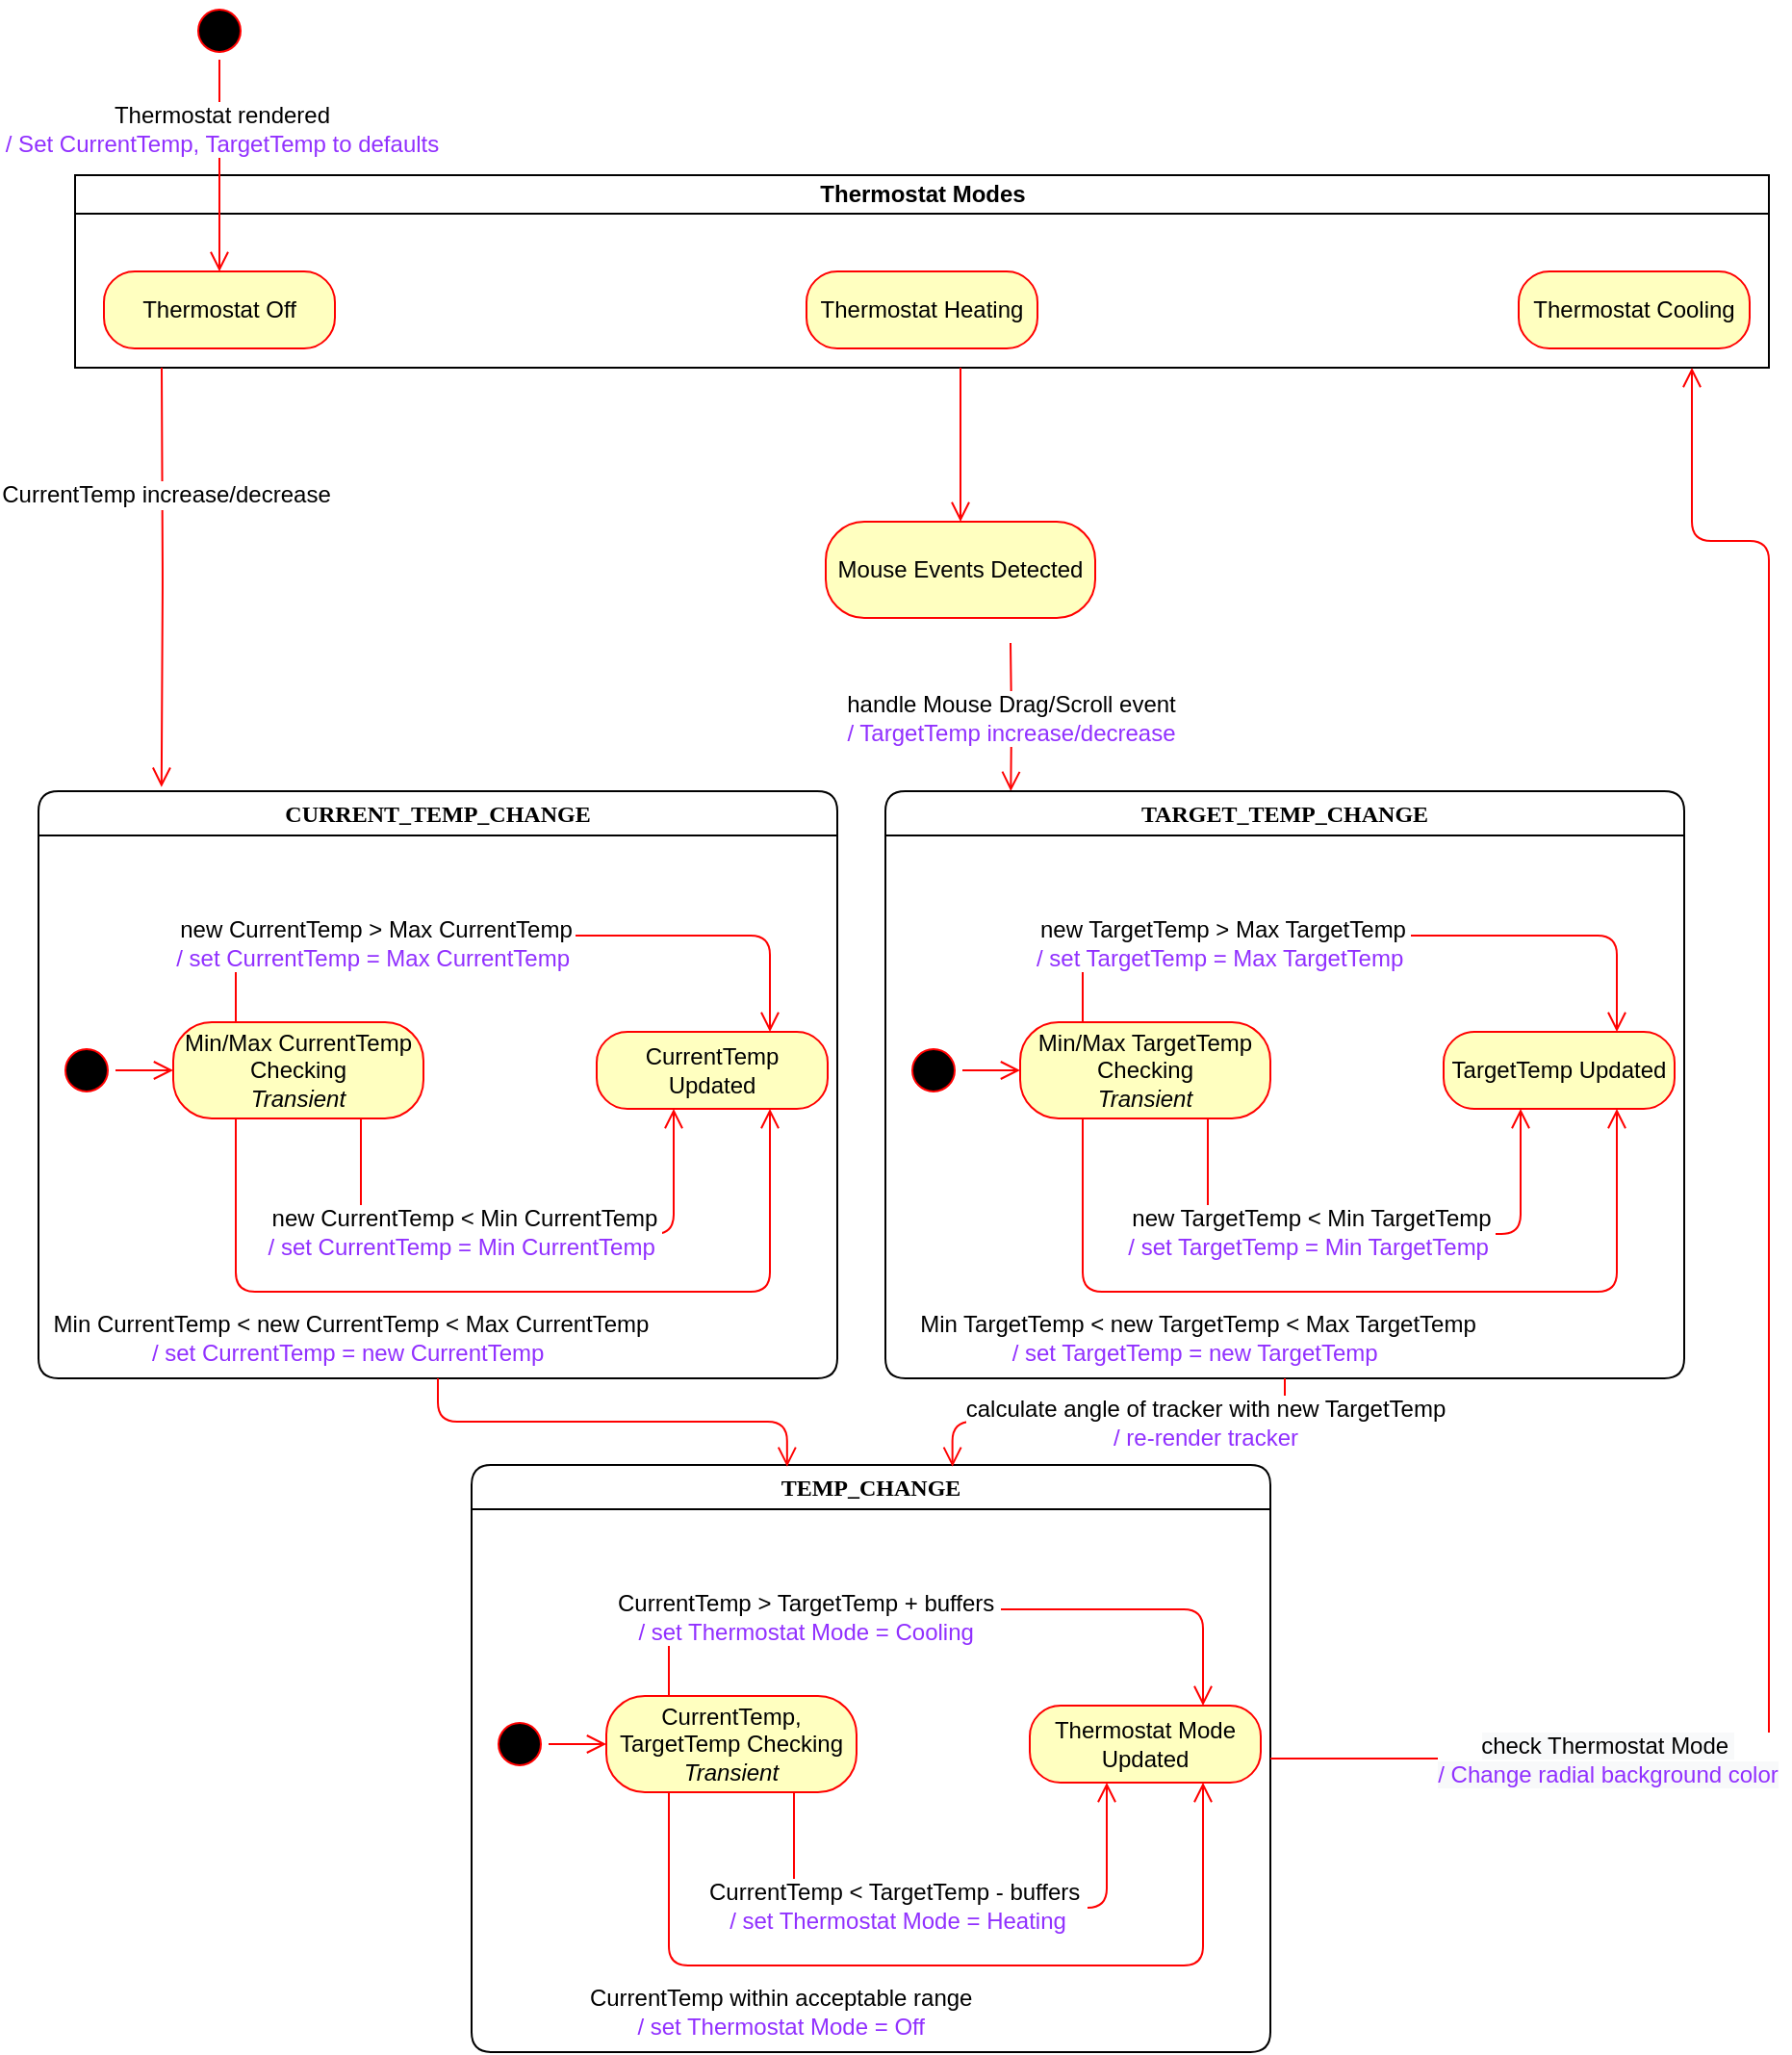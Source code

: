 <mxfile version="12.8.1" type="device"><diagram name="Page-1" id="58cdce13-f638-feb5-8d6f-7d28b1aa9fa0"><mxGraphModel dx="1408" dy="1549" grid="1" gridSize="10" guides="1" tooltips="1" connect="1" arrows="1" fold="1" page="1" pageScale="1" pageWidth="1100" pageHeight="850" background="#ffffff" math="0" shadow="0"><root><mxCell id="0"/><mxCell id="1" parent="0"/><mxCell id="YGzWjasKNhdl6fIMUjQo-86" value="Thermostat Modes" style="swimlane;html=1;startSize=20;horizontal=1;containerType=tree;" vertex="1" parent="1"><mxGeometry x="70" y="-720" width="880" height="100" as="geometry"/></mxCell><mxCell id="382b91b5511bd0f7-1" value="" style="ellipse;html=1;shape=startState;fillColor=#000000;strokeColor=#ff0000;rounded=1;shadow=0;comic=0;labelBackgroundColor=none;fontFamily=Verdana;fontSize=12;fontColor=#000000;align=center;direction=south;" parent="1" vertex="1"><mxGeometry x="130" y="-810" width="30" height="30" as="geometry"/></mxCell><mxCell id="YGzWjasKNhdl6fIMUjQo-4" value="Thermostat Off" style="rounded=1;whiteSpace=wrap;html=1;arcSize=40;fontColor=#000000;fillColor=#ffffc0;strokeColor=#ff0000;" vertex="1" parent="1"><mxGeometry x="85" y="-670" width="120" height="40" as="geometry"/></mxCell><mxCell id="YGzWjasKNhdl6fIMUjQo-5" value="" style="edgeStyle=orthogonalEdgeStyle;html=1;verticalAlign=bottom;endArrow=open;endSize=8;strokeColor=#ff0000;entryX=0.5;entryY=0;entryDx=0;entryDy=0;" edge="1" parent="1" target="YGzWjasKNhdl6fIMUjQo-37"><mxGeometry relative="1" as="geometry"><mxPoint x="520" y="-605" as="targetPoint"/><mxPoint x="530" y="-620" as="sourcePoint"/><Array as="points"><mxPoint x="530" y="-600"/><mxPoint x="530" y="-600"/></Array></mxGeometry></mxCell><mxCell id="YGzWjasKNhdl6fIMUjQo-6" value="Thermostat Heating" style="rounded=1;whiteSpace=wrap;html=1;arcSize=40;fontColor=#000000;fillColor=#ffffc0;strokeColor=#ff0000;" vertex="1" parent="1"><mxGeometry x="450" y="-670" width="120" height="40" as="geometry"/></mxCell><mxCell id="YGzWjasKNhdl6fIMUjQo-7" value="Thermostat Cooling" style="rounded=1;whiteSpace=wrap;html=1;arcSize=40;fontColor=#000000;fillColor=#ffffc0;strokeColor=#ff0000;" vertex="1" parent="1"><mxGeometry x="820" y="-670" width="120" height="40" as="geometry"/></mxCell><mxCell id="YGzWjasKNhdl6fIMUjQo-28" style="edgeStyle=orthogonalEdgeStyle;html=1;labelBackgroundColor=none;endArrow=open;endSize=8;strokeColor=#ff0000;fontFamily=Verdana;fontSize=12;align=left;entryX=0.154;entryY=-0.007;entryDx=0;entryDy=0;entryPerimeter=0;" edge="1" parent="1" target="YGzWjasKNhdl6fIMUjQo-47"><mxGeometry relative="1" as="geometry"><mxPoint x="115" y="-620" as="sourcePoint"/><mxPoint x="70" y="270" as="targetPoint"/><Array as="points"/></mxGeometry></mxCell><mxCell id="YGzWjasKNhdl6fIMUjQo-29" value="CurrentTemp increase/decrease" style="text;html=1;align=center;verticalAlign=middle;resizable=0;points=[];labelBackgroundColor=#ffffff;" vertex="1" connectable="0" parent="YGzWjasKNhdl6fIMUjQo-28"><mxGeometry x="-0.4" y="1" relative="1" as="geometry"><mxPoint as="offset"/></mxGeometry></mxCell><mxCell id="YGzWjasKNhdl6fIMUjQo-37" value="Mouse Events Detected" style="rounded=1;whiteSpace=wrap;html=1;arcSize=40;fontColor=#000000;fillColor=#ffffc0;strokeColor=#ff0000;" vertex="1" parent="1"><mxGeometry x="460" y="-540" width="140" height="50" as="geometry"/></mxCell><mxCell id="YGzWjasKNhdl6fIMUjQo-38" value="" style="edgeStyle=orthogonalEdgeStyle;html=1;verticalAlign=bottom;endArrow=open;endSize=8;strokeColor=#ff0000;entryX=0.157;entryY=0;entryDx=0;entryDy=0;entryPerimeter=0;" edge="1" parent="1" target="YGzWjasKNhdl6fIMUjQo-69"><mxGeometry relative="1" as="geometry"><mxPoint x="860" y="-425" as="targetPoint"/><mxPoint x="556" y="-477" as="sourcePoint"/></mxGeometry></mxCell><mxCell id="YGzWjasKNhdl6fIMUjQo-80" value="handle Mouse Drag/Scroll event&lt;br&gt;&lt;font color=&quot;#9130ff&quot;&gt;/ TargetTemp increase/decrease&lt;/font&gt;" style="text;html=1;align=center;verticalAlign=middle;resizable=0;points=[];labelBackgroundColor=#ffffff;" vertex="1" connectable="0" parent="YGzWjasKNhdl6fIMUjQo-38"><mxGeometry x="0.751" relative="1" as="geometry"><mxPoint y="-28" as="offset"/></mxGeometry></mxCell><mxCell id="YGzWjasKNhdl6fIMUjQo-47" value="CURRENT_TEMP_CHANGE" style="swimlane;whiteSpace=wrap;html=1;rounded=1;shadow=0;comic=0;labelBackgroundColor=none;strokeWidth=1;fontFamily=Verdana;fontSize=12;align=center;" vertex="1" parent="1"><mxGeometry x="51" y="-400" width="415" height="305" as="geometry"/></mxCell><mxCell id="YGzWjasKNhdl6fIMUjQo-48" value="" style="ellipse;html=1;shape=startState;fillColor=#000000;strokeColor=#ff0000;" vertex="1" parent="YGzWjasKNhdl6fIMUjQo-47"><mxGeometry x="10" y="130" width="30" height="30" as="geometry"/></mxCell><mxCell id="YGzWjasKNhdl6fIMUjQo-49" value="" style="edgeStyle=orthogonalEdgeStyle;html=1;verticalAlign=bottom;endArrow=open;endSize=8;strokeColor=#ff0000;entryX=0;entryY=0.5;entryDx=0;entryDy=0;" edge="1" parent="YGzWjasKNhdl6fIMUjQo-47" source="YGzWjasKNhdl6fIMUjQo-48" target="YGzWjasKNhdl6fIMUjQo-50"><mxGeometry relative="1" as="geometry"><mxPoint x="90" y="145" as="targetPoint"/></mxGeometry></mxCell><mxCell id="YGzWjasKNhdl6fIMUjQo-50" value="Min/Max CurrentTemp Checking&lt;br&gt;&lt;i&gt;Transient&lt;/i&gt;" style="rounded=1;whiteSpace=wrap;html=1;arcSize=40;fontColor=#000000;fillColor=#ffffc0;strokeColor=#ff0000;" vertex="1" parent="YGzWjasKNhdl6fIMUjQo-47"><mxGeometry x="70" y="120" width="130" height="50" as="geometry"/></mxCell><mxCell id="YGzWjasKNhdl6fIMUjQo-52" value="CurrentTemp Updated" style="rounded=1;whiteSpace=wrap;html=1;arcSize=40;fontColor=#000000;fillColor=#ffffc0;strokeColor=#ff0000;" vertex="1" parent="YGzWjasKNhdl6fIMUjQo-47"><mxGeometry x="290" y="125" width="120" height="40" as="geometry"/></mxCell><mxCell id="YGzWjasKNhdl6fIMUjQo-41" style="edgeStyle=orthogonalEdgeStyle;html=1;labelBackgroundColor=none;endArrow=open;endSize=8;strokeColor=#ff0000;fontFamily=Verdana;fontSize=12;align=left;entryX=0.75;entryY=0;entryDx=0;entryDy=0;exitX=0.25;exitY=0;exitDx=0;exitDy=0;" edge="1" parent="YGzWjasKNhdl6fIMUjQo-47" source="YGzWjasKNhdl6fIMUjQo-50" target="YGzWjasKNhdl6fIMUjQo-52"><mxGeometry relative="1" as="geometry"><mxPoint x="162.5" y="38" as="sourcePoint"/><mxPoint x="282.5" y="130" as="targetPoint"/><Array as="points"><mxPoint x="103" y="80"/><mxPoint x="263" y="80"/><mxPoint x="263" y="75"/><mxPoint x="380" y="75"/></Array></mxGeometry></mxCell><mxCell id="YGzWjasKNhdl6fIMUjQo-42" value="new CurrentTemp &amp;gt; Max CurrentTemp &lt;br&gt;&lt;font color=&quot;#9130ff&quot;&gt;/ set CurrentTemp = Max CurrentTemp&lt;/font&gt;&amp;nbsp;" style="text;html=1;align=center;verticalAlign=middle;resizable=0;points=[];labelBackgroundColor=#ffffff;" vertex="1" connectable="0" parent="YGzWjasKNhdl6fIMUjQo-41"><mxGeometry x="-0.4" y="1" relative="1" as="geometry"><mxPoint as="offset"/></mxGeometry></mxCell><mxCell id="YGzWjasKNhdl6fIMUjQo-43" style="edgeStyle=orthogonalEdgeStyle;html=1;labelBackgroundColor=none;endArrow=open;endSize=8;strokeColor=#ff0000;fontFamily=Verdana;fontSize=12;align=left;exitX=0.75;exitY=1;exitDx=0;exitDy=0;" edge="1" parent="YGzWjasKNhdl6fIMUjQo-47" source="YGzWjasKNhdl6fIMUjQo-50"><mxGeometry relative="1" as="geometry"><mxPoint x="80" y="165" as="sourcePoint"/><mxPoint x="330" y="165" as="targetPoint"/><Array as="points"><mxPoint x="168" y="230"/><mxPoint x="330" y="230"/></Array></mxGeometry></mxCell><mxCell id="YGzWjasKNhdl6fIMUjQo-44" value="new CurrentTemp &amp;lt; Min CurrentTemp &lt;br&gt;&lt;font color=&quot;#9130ff&quot;&gt;/ set CurrentTemp = Min CurrentTemp&lt;/font&gt;&amp;nbsp;" style="text;html=1;align=center;verticalAlign=middle;resizable=0;points=[];labelBackgroundColor=#ffffff;" vertex="1" connectable="0" parent="YGzWjasKNhdl6fIMUjQo-43"><mxGeometry x="-0.4" y="1" relative="1" as="geometry"><mxPoint x="27" as="offset"/></mxGeometry></mxCell><mxCell id="YGzWjasKNhdl6fIMUjQo-45" style="edgeStyle=orthogonalEdgeStyle;html=1;labelBackgroundColor=none;endArrow=open;endSize=8;strokeColor=#ff0000;fontFamily=Verdana;fontSize=12;align=left;exitX=0.25;exitY=1;exitDx=0;exitDy=0;entryX=0.75;entryY=1;entryDx=0;entryDy=0;" edge="1" parent="YGzWjasKNhdl6fIMUjQo-47" source="YGzWjasKNhdl6fIMUjQo-50" target="YGzWjasKNhdl6fIMUjQo-52"><mxGeometry relative="1" as="geometry"><mxPoint x="190" y="190" as="sourcePoint"/><mxPoint x="280" y="530" as="targetPoint"/><Array as="points"><mxPoint x="103" y="260"/><mxPoint x="380" y="260"/></Array></mxGeometry></mxCell><mxCell id="YGzWjasKNhdl6fIMUjQo-46" value="Min CurrentTemp &amp;lt; new CurrentTemp &amp;lt; Max CurrentTemp &lt;br&gt;&lt;font color=&quot;#9130ff&quot;&gt;/ set CurrentTemp = new CurrentTemp&lt;/font&gt;&amp;nbsp;" style="text;html=1;align=center;verticalAlign=middle;resizable=0;points=[];labelBackgroundColor=#ffffff;" vertex="1" connectable="0" parent="YGzWjasKNhdl6fIMUjQo-45"><mxGeometry x="-0.4" y="1" relative="1" as="geometry"><mxPoint x="10" y="25" as="offset"/></mxGeometry></mxCell><mxCell id="YGzWjasKNhdl6fIMUjQo-58" value="TEMP_CHANGE" style="swimlane;whiteSpace=wrap;html=1;rounded=1;shadow=0;comic=0;labelBackgroundColor=none;strokeWidth=1;fontFamily=Verdana;fontSize=12;align=center;" vertex="1" parent="1"><mxGeometry x="276" y="-50" width="415" height="305" as="geometry"/></mxCell><mxCell id="YGzWjasKNhdl6fIMUjQo-59" value="" style="ellipse;html=1;shape=startState;fillColor=#000000;strokeColor=#ff0000;" vertex="1" parent="YGzWjasKNhdl6fIMUjQo-58"><mxGeometry x="10" y="130" width="30" height="30" as="geometry"/></mxCell><mxCell id="YGzWjasKNhdl6fIMUjQo-60" value="" style="edgeStyle=orthogonalEdgeStyle;html=1;verticalAlign=bottom;endArrow=open;endSize=8;strokeColor=#ff0000;entryX=0;entryY=0.5;entryDx=0;entryDy=0;" edge="1" parent="YGzWjasKNhdl6fIMUjQo-58" source="YGzWjasKNhdl6fIMUjQo-59" target="YGzWjasKNhdl6fIMUjQo-61"><mxGeometry relative="1" as="geometry"><mxPoint x="90" y="145" as="targetPoint"/></mxGeometry></mxCell><mxCell id="YGzWjasKNhdl6fIMUjQo-61" value="CurrentTemp, TargetTemp Checking&lt;br&gt;&lt;i&gt;Transient&lt;/i&gt;" style="rounded=1;whiteSpace=wrap;html=1;arcSize=40;fontColor=#000000;fillColor=#ffffc0;strokeColor=#ff0000;" vertex="1" parent="YGzWjasKNhdl6fIMUjQo-58"><mxGeometry x="70" y="120" width="130" height="50" as="geometry"/></mxCell><mxCell id="YGzWjasKNhdl6fIMUjQo-62" value="Thermostat Mode Updated" style="rounded=1;whiteSpace=wrap;html=1;arcSize=40;fontColor=#000000;fillColor=#ffffc0;strokeColor=#ff0000;" vertex="1" parent="YGzWjasKNhdl6fIMUjQo-58"><mxGeometry x="290" y="125" width="120" height="40" as="geometry"/></mxCell><mxCell id="YGzWjasKNhdl6fIMUjQo-63" style="edgeStyle=orthogonalEdgeStyle;html=1;labelBackgroundColor=none;endArrow=open;endSize=8;strokeColor=#ff0000;fontFamily=Verdana;fontSize=12;align=left;entryX=0.75;entryY=0;entryDx=0;entryDy=0;exitX=0.25;exitY=0;exitDx=0;exitDy=0;" edge="1" parent="YGzWjasKNhdl6fIMUjQo-58" source="YGzWjasKNhdl6fIMUjQo-61" target="YGzWjasKNhdl6fIMUjQo-62"><mxGeometry relative="1" as="geometry"><mxPoint x="162.5" y="38" as="sourcePoint"/><mxPoint x="282.5" y="130" as="targetPoint"/><Array as="points"><mxPoint x="103" y="80"/><mxPoint x="263" y="80"/><mxPoint x="263" y="75"/><mxPoint x="380" y="75"/></Array></mxGeometry></mxCell><mxCell id="YGzWjasKNhdl6fIMUjQo-64" value="CurrentTemp &amp;gt; TargetTemp + buffers&amp;nbsp;&lt;br&gt;&lt;font color=&quot;#9130ff&quot;&gt;/ set Thermostat Mode = Cooling&amp;nbsp;&lt;/font&gt;" style="text;html=1;align=center;verticalAlign=middle;resizable=0;points=[];labelBackgroundColor=#ffffff;" vertex="1" connectable="0" parent="YGzWjasKNhdl6fIMUjQo-63"><mxGeometry x="-0.4" y="1" relative="1" as="geometry"><mxPoint as="offset"/></mxGeometry></mxCell><mxCell id="YGzWjasKNhdl6fIMUjQo-65" style="edgeStyle=orthogonalEdgeStyle;html=1;labelBackgroundColor=none;endArrow=open;endSize=8;strokeColor=#ff0000;fontFamily=Verdana;fontSize=12;align=left;exitX=0.75;exitY=1;exitDx=0;exitDy=0;" edge="1" parent="YGzWjasKNhdl6fIMUjQo-58" source="YGzWjasKNhdl6fIMUjQo-61"><mxGeometry relative="1" as="geometry"><mxPoint x="80" y="165" as="sourcePoint"/><mxPoint x="330" y="165" as="targetPoint"/><Array as="points"><mxPoint x="168" y="230"/><mxPoint x="330" y="230"/></Array></mxGeometry></mxCell><mxCell id="YGzWjasKNhdl6fIMUjQo-66" value="CurrentTemp &amp;lt; TargetTemp - buffers&amp;nbsp;&lt;br&gt;&lt;font color=&quot;#9130ff&quot;&gt;/ set Thermostat Mode = Heating&lt;/font&gt;" style="text;html=1;align=center;verticalAlign=middle;resizable=0;points=[];labelBackgroundColor=#ffffff;" vertex="1" connectable="0" parent="YGzWjasKNhdl6fIMUjQo-65"><mxGeometry x="-0.4" y="1" relative="1" as="geometry"><mxPoint x="27" as="offset"/></mxGeometry></mxCell><mxCell id="YGzWjasKNhdl6fIMUjQo-67" style="edgeStyle=orthogonalEdgeStyle;html=1;labelBackgroundColor=none;endArrow=open;endSize=8;strokeColor=#ff0000;fontFamily=Verdana;fontSize=12;align=left;exitX=0.25;exitY=1;exitDx=0;exitDy=0;entryX=0.75;entryY=1;entryDx=0;entryDy=0;" edge="1" parent="YGzWjasKNhdl6fIMUjQo-58" source="YGzWjasKNhdl6fIMUjQo-61" target="YGzWjasKNhdl6fIMUjQo-62"><mxGeometry relative="1" as="geometry"><mxPoint x="190" y="190" as="sourcePoint"/><mxPoint x="280" y="530" as="targetPoint"/><Array as="points"><mxPoint x="103" y="260"/><mxPoint x="380" y="260"/></Array></mxGeometry></mxCell><mxCell id="YGzWjasKNhdl6fIMUjQo-68" value="CurrentTemp within acceptable range&amp;nbsp;&lt;br&gt;&lt;font color=&quot;#9130ff&quot;&gt;/ set Thermostat Mode = Off&amp;nbsp;&lt;/font&gt;" style="text;html=1;align=center;verticalAlign=middle;resizable=0;points=[];labelBackgroundColor=#ffffff;" vertex="1" connectable="0" parent="YGzWjasKNhdl6fIMUjQo-67"><mxGeometry x="-0.4" y="1" relative="1" as="geometry"><mxPoint x="10" y="25" as="offset"/></mxGeometry></mxCell><mxCell id="YGzWjasKNhdl6fIMUjQo-69" value="TARGET_TEMP_CHANGE" style="swimlane;whiteSpace=wrap;html=1;rounded=1;shadow=0;comic=0;labelBackgroundColor=none;strokeWidth=1;fontFamily=Verdana;fontSize=12;align=center;" vertex="1" parent="1"><mxGeometry x="491" y="-400" width="415" height="305" as="geometry"/></mxCell><mxCell id="YGzWjasKNhdl6fIMUjQo-70" value="" style="ellipse;html=1;shape=startState;fillColor=#000000;strokeColor=#ff0000;" vertex="1" parent="YGzWjasKNhdl6fIMUjQo-69"><mxGeometry x="10" y="130" width="30" height="30" as="geometry"/></mxCell><mxCell id="YGzWjasKNhdl6fIMUjQo-71" value="" style="edgeStyle=orthogonalEdgeStyle;html=1;verticalAlign=bottom;endArrow=open;endSize=8;strokeColor=#ff0000;entryX=0;entryY=0.5;entryDx=0;entryDy=0;" edge="1" parent="YGzWjasKNhdl6fIMUjQo-69" source="YGzWjasKNhdl6fIMUjQo-70" target="YGzWjasKNhdl6fIMUjQo-72"><mxGeometry relative="1" as="geometry"><mxPoint x="90" y="145" as="targetPoint"/></mxGeometry></mxCell><mxCell id="YGzWjasKNhdl6fIMUjQo-72" value="Min/Max TargetTemp Checking&lt;br&gt;&lt;i&gt;Transient&lt;/i&gt;" style="rounded=1;whiteSpace=wrap;html=1;arcSize=40;fontColor=#000000;fillColor=#ffffc0;strokeColor=#ff0000;" vertex="1" parent="YGzWjasKNhdl6fIMUjQo-69"><mxGeometry x="70" y="120" width="130" height="50" as="geometry"/></mxCell><mxCell id="YGzWjasKNhdl6fIMUjQo-73" value="TargetTemp Updated" style="rounded=1;whiteSpace=wrap;html=1;arcSize=40;fontColor=#000000;fillColor=#ffffc0;strokeColor=#ff0000;" vertex="1" parent="YGzWjasKNhdl6fIMUjQo-69"><mxGeometry x="290" y="125" width="120" height="40" as="geometry"/></mxCell><mxCell id="YGzWjasKNhdl6fIMUjQo-74" style="edgeStyle=orthogonalEdgeStyle;html=1;labelBackgroundColor=none;endArrow=open;endSize=8;strokeColor=#ff0000;fontFamily=Verdana;fontSize=12;align=left;entryX=0.75;entryY=0;entryDx=0;entryDy=0;exitX=0.25;exitY=0;exitDx=0;exitDy=0;" edge="1" parent="YGzWjasKNhdl6fIMUjQo-69" source="YGzWjasKNhdl6fIMUjQo-72" target="YGzWjasKNhdl6fIMUjQo-73"><mxGeometry relative="1" as="geometry"><mxPoint x="162.5" y="38" as="sourcePoint"/><mxPoint x="282.5" y="130" as="targetPoint"/><Array as="points"><mxPoint x="103" y="80"/><mxPoint x="263" y="80"/><mxPoint x="263" y="75"/><mxPoint x="380" y="75"/></Array></mxGeometry></mxCell><mxCell id="YGzWjasKNhdl6fIMUjQo-75" value="new TargetTemp &amp;gt; Max TargetTemp &lt;br&gt;&lt;font color=&quot;#9130ff&quot;&gt;/ set TargetTemp = Max TargetTemp&lt;/font&gt;&amp;nbsp;" style="text;html=1;align=center;verticalAlign=middle;resizable=0;points=[];labelBackgroundColor=#ffffff;" vertex="1" connectable="0" parent="YGzWjasKNhdl6fIMUjQo-74"><mxGeometry x="-0.4" y="1" relative="1" as="geometry"><mxPoint as="offset"/></mxGeometry></mxCell><mxCell id="YGzWjasKNhdl6fIMUjQo-76" style="edgeStyle=orthogonalEdgeStyle;html=1;labelBackgroundColor=none;endArrow=open;endSize=8;strokeColor=#ff0000;fontFamily=Verdana;fontSize=12;align=left;exitX=0.75;exitY=1;exitDx=0;exitDy=0;" edge="1" parent="YGzWjasKNhdl6fIMUjQo-69" source="YGzWjasKNhdl6fIMUjQo-72"><mxGeometry relative="1" as="geometry"><mxPoint x="80" y="165" as="sourcePoint"/><mxPoint x="330" y="165" as="targetPoint"/><Array as="points"><mxPoint x="168" y="230"/><mxPoint x="330" y="230"/></Array></mxGeometry></mxCell><mxCell id="YGzWjasKNhdl6fIMUjQo-77" value="new TargetTemp &amp;lt; Min TargetTemp &lt;br&gt;&lt;font color=&quot;#9130ff&quot;&gt;/ set TargetTemp = Min TargetTemp&lt;/font&gt;&amp;nbsp;" style="text;html=1;align=center;verticalAlign=middle;resizable=0;points=[];labelBackgroundColor=#ffffff;" vertex="1" connectable="0" parent="YGzWjasKNhdl6fIMUjQo-76"><mxGeometry x="-0.4" y="1" relative="1" as="geometry"><mxPoint x="27" as="offset"/></mxGeometry></mxCell><mxCell id="YGzWjasKNhdl6fIMUjQo-78" style="edgeStyle=orthogonalEdgeStyle;html=1;labelBackgroundColor=none;endArrow=open;endSize=8;strokeColor=#ff0000;fontFamily=Verdana;fontSize=12;align=left;exitX=0.25;exitY=1;exitDx=0;exitDy=0;entryX=0.75;entryY=1;entryDx=0;entryDy=0;" edge="1" parent="YGzWjasKNhdl6fIMUjQo-69" source="YGzWjasKNhdl6fIMUjQo-72" target="YGzWjasKNhdl6fIMUjQo-73"><mxGeometry relative="1" as="geometry"><mxPoint x="190" y="190" as="sourcePoint"/><mxPoint x="280" y="530" as="targetPoint"/><Array as="points"><mxPoint x="103" y="260"/><mxPoint x="380" y="260"/></Array></mxGeometry></mxCell><mxCell id="YGzWjasKNhdl6fIMUjQo-79" value="Min TargetTemp &amp;lt; new TargetTemp &amp;lt; Max TargetTemp &lt;br&gt;&lt;font color=&quot;#9130ff&quot;&gt;/ set TargetTemp = new TargetTemp&lt;/font&gt;&amp;nbsp;" style="text;html=1;align=center;verticalAlign=middle;resizable=0;points=[];labelBackgroundColor=#ffffff;" vertex="1" connectable="0" parent="YGzWjasKNhdl6fIMUjQo-78"><mxGeometry x="-0.4" y="1" relative="1" as="geometry"><mxPoint x="10" y="25" as="offset"/></mxGeometry></mxCell><mxCell id="YGzWjasKNhdl6fIMUjQo-81" value="" style="edgeStyle=orthogonalEdgeStyle;html=1;verticalAlign=bottom;endArrow=open;endSize=8;strokeColor=#ff0000;exitX=0.5;exitY=1;exitDx=0;exitDy=0;entryX=0.395;entryY=0.003;entryDx=0;entryDy=0;entryPerimeter=0;" edge="1" parent="1" source="YGzWjasKNhdl6fIMUjQo-47" target="YGzWjasKNhdl6fIMUjQo-58"><mxGeometry relative="1" as="geometry"><mxPoint x="226" y="35" as="targetPoint"/><mxPoint x="226" y="-80" as="sourcePoint"/></mxGeometry></mxCell><mxCell id="YGzWjasKNhdl6fIMUjQo-82" value="" style="edgeStyle=orthogonalEdgeStyle;html=1;verticalAlign=bottom;endArrow=open;endSize=8;strokeColor=#ff0000;exitX=0.5;exitY=1;exitDx=0;exitDy=0;entryX=0.602;entryY=0.003;entryDx=0;entryDy=0;entryPerimeter=0;" edge="1" parent="1" source="YGzWjasKNhdl6fIMUjQo-69" target="YGzWjasKNhdl6fIMUjQo-58"><mxGeometry relative="1" as="geometry"><mxPoint x="657.425" y="-24.085" as="targetPoint"/><mxPoint x="476" y="-70" as="sourcePoint"/></mxGeometry></mxCell><mxCell id="YGzWjasKNhdl6fIMUjQo-85" value="calculate angle of tracker with new TargetTemp &lt;br&gt;&lt;font color=&quot;#9130ff&quot;&gt;/ re-render tracker&lt;/font&gt;" style="text;html=1;align=center;verticalAlign=middle;resizable=0;points=[];labelBackgroundColor=#ffffff;" vertex="1" connectable="0" parent="YGzWjasKNhdl6fIMUjQo-82"><mxGeometry x="-0.414" y="-1" relative="1" as="geometry"><mxPoint y="1" as="offset"/></mxGeometry></mxCell><mxCell id="YGzWjasKNhdl6fIMUjQo-1" style="edgeStyle=orthogonalEdgeStyle;html=1;labelBackgroundColor=none;endArrow=open;endSize=8;strokeColor=#ff0000;fontFamily=Verdana;fontSize=12;align=left;entryX=0.5;entryY=0;entryDx=0;entryDy=0;" edge="1" parent="1" source="382b91b5511bd0f7-1" target="YGzWjasKNhdl6fIMUjQo-4"><mxGeometry relative="1" as="geometry"><mxPoint x="160" y="150" as="sourcePoint"/><mxPoint x="140" y="185" as="targetPoint"/></mxGeometry></mxCell><mxCell id="YGzWjasKNhdl6fIMUjQo-36" value="Thermostat rendered &lt;br&gt;&lt;font color=&quot;#9130ff&quot;&gt;/ Set CurrentTemp, TargetTemp to defaults&lt;/font&gt;" style="text;html=1;align=center;verticalAlign=middle;resizable=0;points=[];labelBackgroundColor=#ffffff;" vertex="1" connectable="0" parent="YGzWjasKNhdl6fIMUjQo-1"><mxGeometry x="-0.356" y="1" relative="1" as="geometry"><mxPoint as="offset"/></mxGeometry></mxCell><mxCell id="YGzWjasKNhdl6fIMUjQo-87" value="" style="edgeStyle=orthogonalEdgeStyle;html=1;verticalAlign=bottom;endArrow=open;endSize=8;strokeColor=#ff0000;exitX=1;exitY=0.5;exitDx=0;exitDy=0;" edge="1" parent="1" source="YGzWjasKNhdl6fIMUjQo-58"><mxGeometry relative="1" as="geometry"><mxPoint x="910" y="-620" as="targetPoint"/><mxPoint x="930" y="110" as="sourcePoint"/><Array as="points"><mxPoint x="950" y="103"/><mxPoint x="950" y="-530"/><mxPoint x="910" y="-530"/></Array></mxGeometry></mxCell><mxCell id="YGzWjasKNhdl6fIMUjQo-88" value="&lt;span style=&quot;background-color: rgb(248 , 249 , 250)&quot;&gt;check Thermostat Mode&amp;nbsp;&lt;/span&gt;&lt;br style=&quot;background-color: rgb(248 , 249 , 250)&quot;&gt;&lt;span style=&quot;background-color: rgb(248 , 249 , 250)&quot;&gt;&lt;font color=&quot;#9130ff&quot;&gt;/ Change radial background color&lt;/font&gt;&lt;/span&gt;" style="text;html=1;align=center;verticalAlign=middle;resizable=0;points=[];labelBackgroundColor=#ffffff;" vertex="1" connectable="0" parent="YGzWjasKNhdl6fIMUjQo-87"><mxGeometry x="-0.646" y="1" relative="1" as="geometry"><mxPoint x="-6" y="1" as="offset"/></mxGeometry></mxCell></root></mxGraphModel></diagram></mxfile>